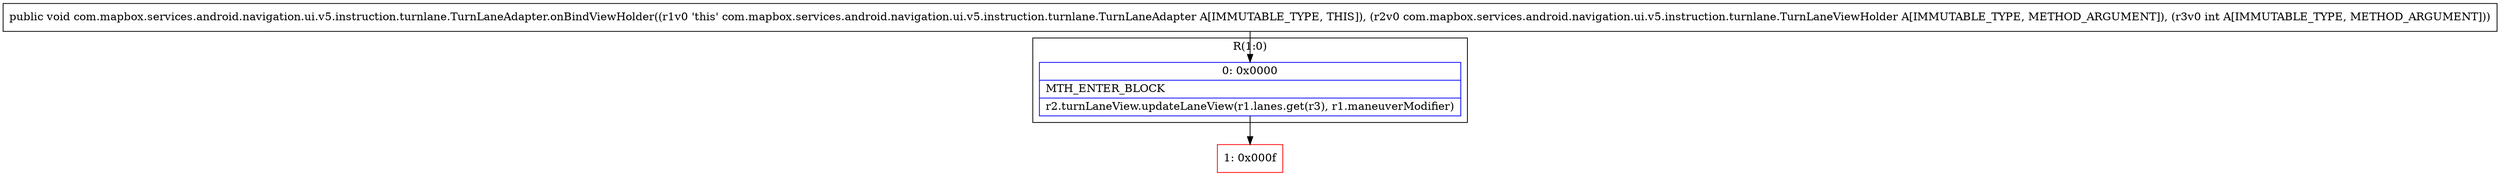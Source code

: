 digraph "CFG forcom.mapbox.services.android.navigation.ui.v5.instruction.turnlane.TurnLaneAdapter.onBindViewHolder(Lcom\/mapbox\/services\/android\/navigation\/ui\/v5\/instruction\/turnlane\/TurnLaneViewHolder;I)V" {
subgraph cluster_Region_1750021514 {
label = "R(1:0)";
node [shape=record,color=blue];
Node_0 [shape=record,label="{0\:\ 0x0000|MTH_ENTER_BLOCK\l|r2.turnLaneView.updateLaneView(r1.lanes.get(r3), r1.maneuverModifier)\l}"];
}
Node_1 [shape=record,color=red,label="{1\:\ 0x000f}"];
MethodNode[shape=record,label="{public void com.mapbox.services.android.navigation.ui.v5.instruction.turnlane.TurnLaneAdapter.onBindViewHolder((r1v0 'this' com.mapbox.services.android.navigation.ui.v5.instruction.turnlane.TurnLaneAdapter A[IMMUTABLE_TYPE, THIS]), (r2v0 com.mapbox.services.android.navigation.ui.v5.instruction.turnlane.TurnLaneViewHolder A[IMMUTABLE_TYPE, METHOD_ARGUMENT]), (r3v0 int A[IMMUTABLE_TYPE, METHOD_ARGUMENT])) }"];
MethodNode -> Node_0;
Node_0 -> Node_1;
}

